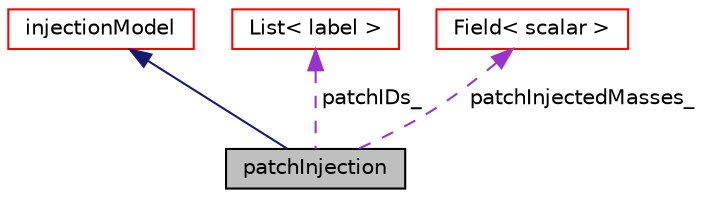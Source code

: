 digraph "patchInjection"
{
  bgcolor="transparent";
  edge [fontname="Helvetica",fontsize="10",labelfontname="Helvetica",labelfontsize="10"];
  node [fontname="Helvetica",fontsize="10",shape=record];
  Node4 [label="patchInjection",height=0.2,width=0.4,color="black", fillcolor="grey75", style="filled", fontcolor="black"];
  Node5 -> Node4 [dir="back",color="midnightblue",fontsize="10",style="solid",fontname="Helvetica"];
  Node5 [label="injectionModel",height=0.2,width=0.4,color="red",URL="$a30181.html",tooltip="Base class for film injection models, handling mass transfer from the film. "];
  Node47 -> Node4 [dir="back",color="darkorchid3",fontsize="10",style="dashed",label=" patchIDs_" ,fontname="Helvetica"];
  Node47 [label="List\< label \>",height=0.2,width=0.4,color="red",URL="$a26833.html"];
  Node72 -> Node4 [dir="back",color="darkorchid3",fontsize="10",style="dashed",label=" patchInjectedMasses_" ,fontname="Helvetica"];
  Node72 [label="Field\< scalar \>",height=0.2,width=0.4,color="red",URL="$a27573.html"];
}
